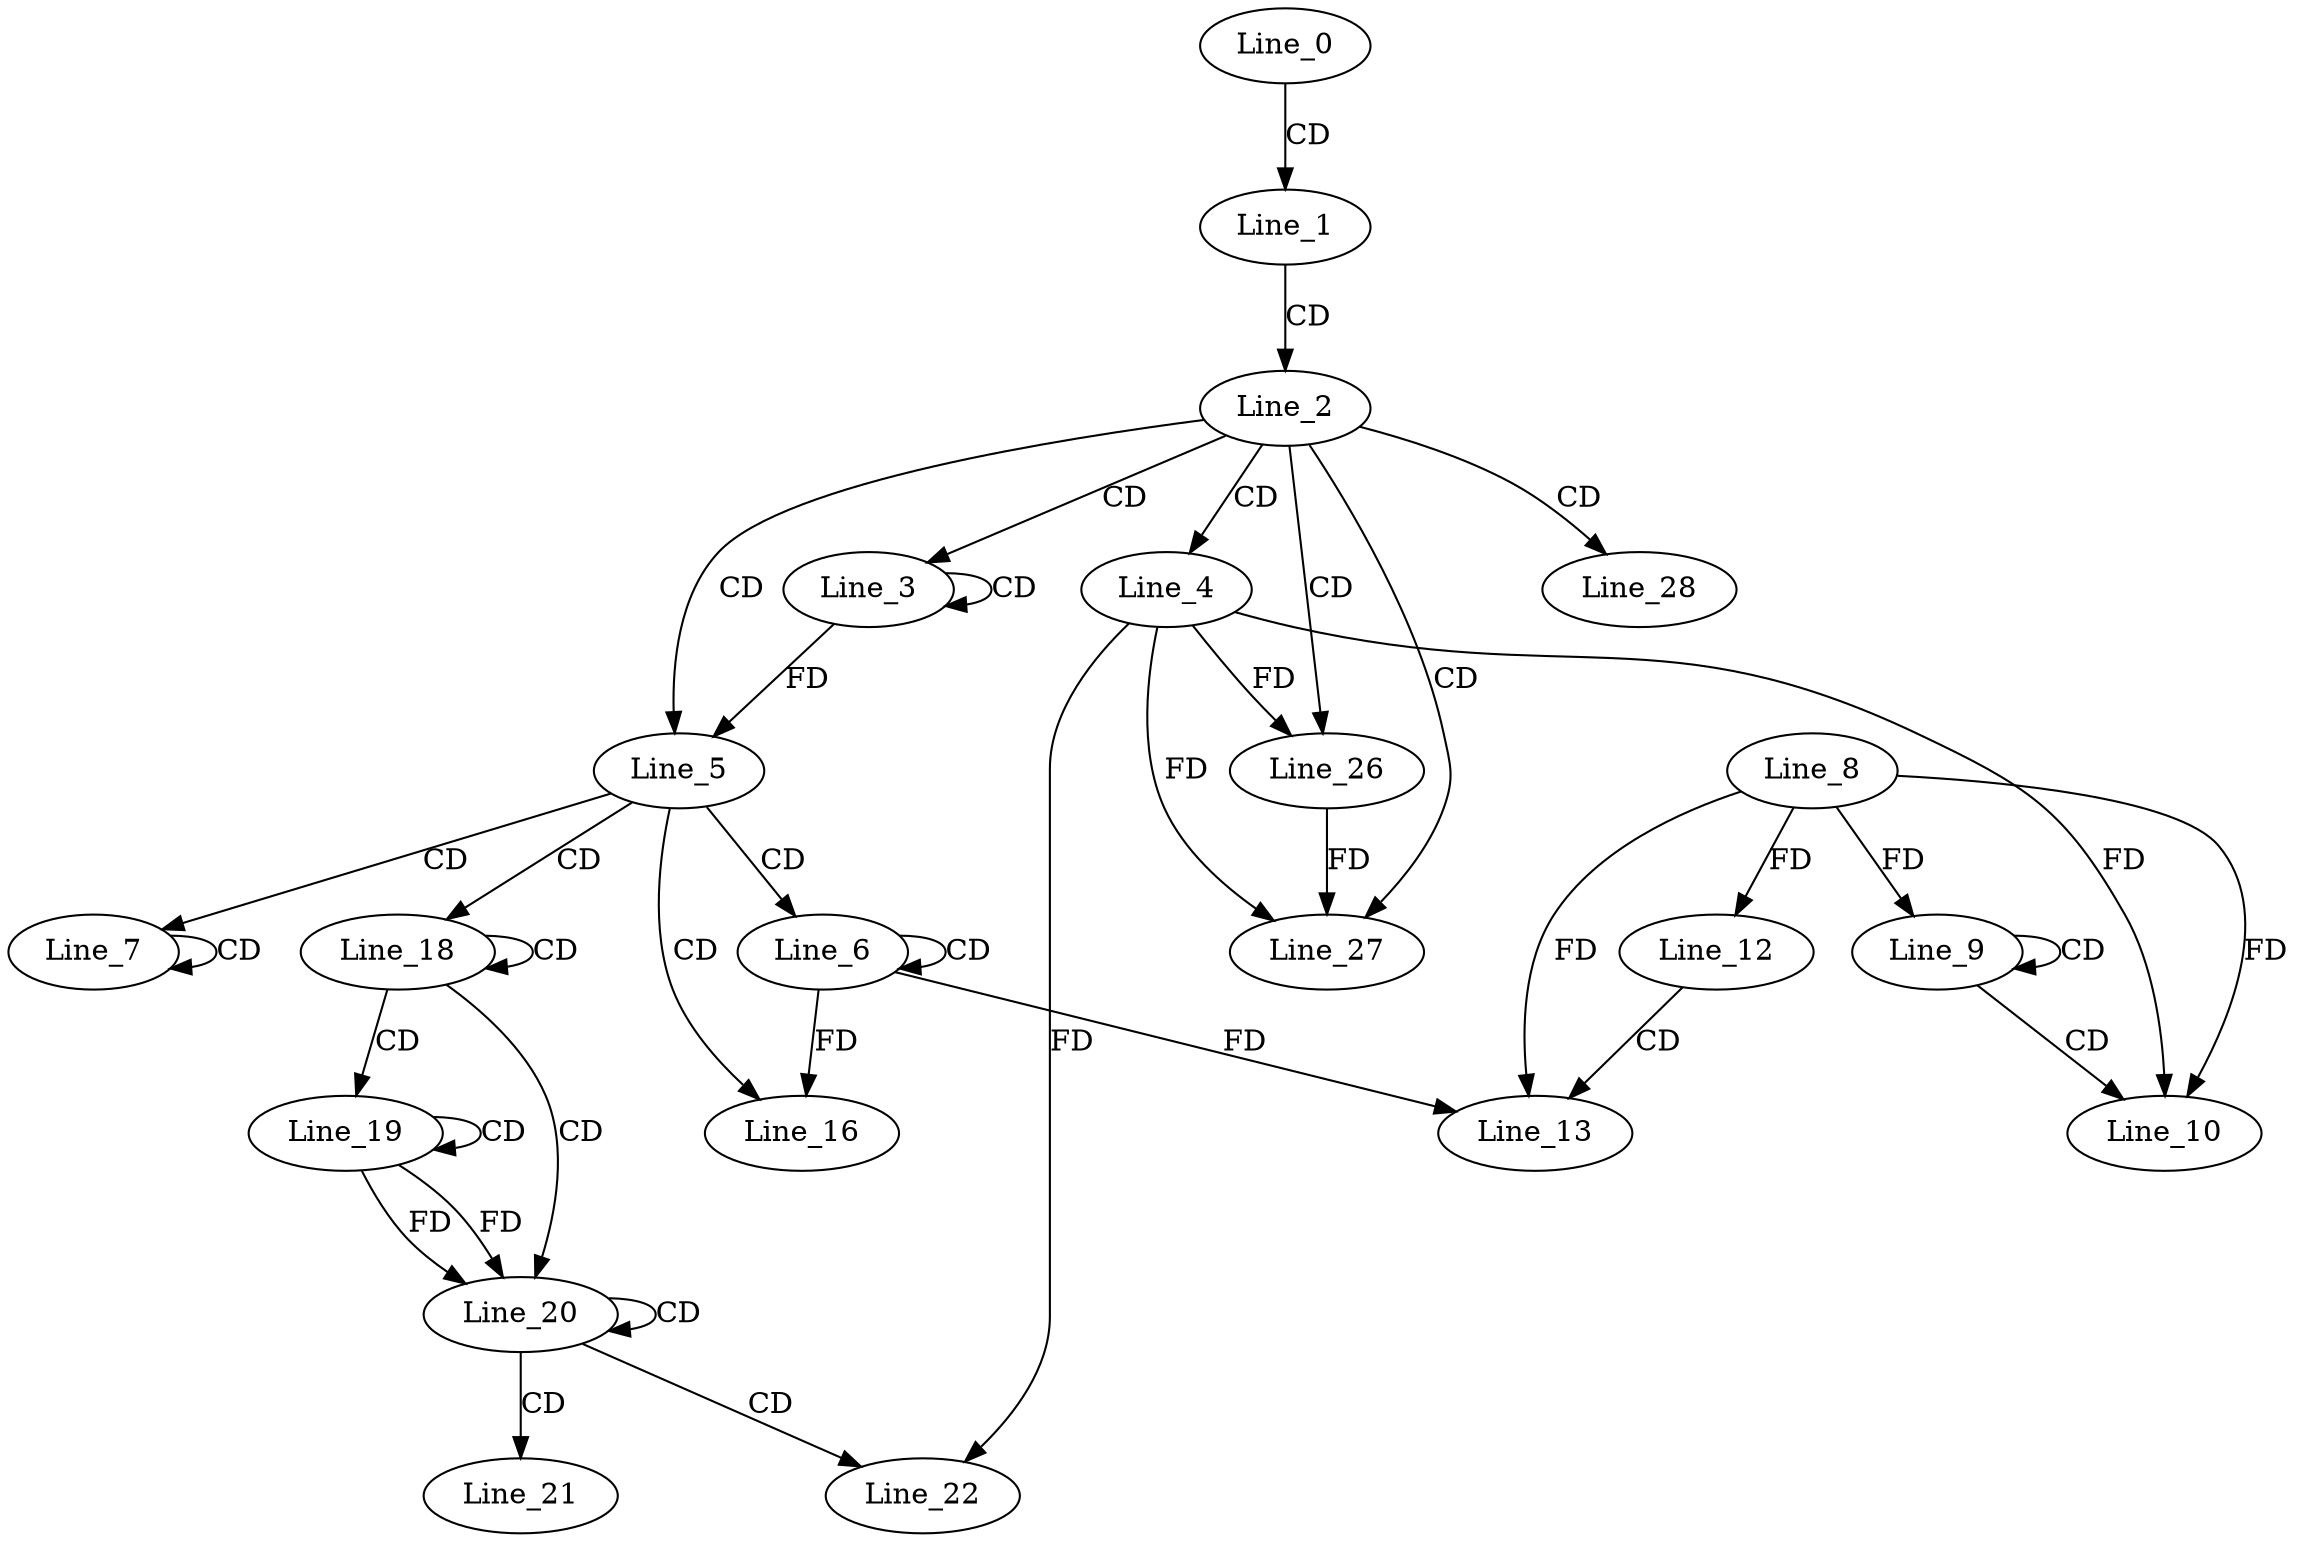 digraph G {
  Line_0;
  Line_1;
  Line_2;
  Line_3;
  Line_3;
  Line_4;
  Line_5;
  Line_6;
  Line_6;
  Line_7;
  Line_7;
  Line_9;
  Line_9;
  Line_8;
  Line_9;
  Line_10;
  Line_12;
  Line_12;
  Line_12;
  Line_13;
  Line_13;
  Line_16;
  Line_18;
  Line_18;
  Line_19;
  Line_19;
  Line_20;
  Line_20;
  Line_21;
  Line_22;
  Line_26;
  Line_26;
  Line_27;
  Line_28;
  Line_0 -> Line_1 [ label="CD" ];
  Line_1 -> Line_2 [ label="CD" ];
  Line_2 -> Line_3 [ label="CD" ];
  Line_3 -> Line_3 [ label="CD" ];
  Line_2 -> Line_4 [ label="CD" ];
  Line_2 -> Line_5 [ label="CD" ];
  Line_3 -> Line_5 [ label="FD" ];
  Line_5 -> Line_6 [ label="CD" ];
  Line_6 -> Line_6 [ label="CD" ];
  Line_5 -> Line_7 [ label="CD" ];
  Line_7 -> Line_7 [ label="CD" ];
  Line_9 -> Line_9 [ label="CD" ];
  Line_8 -> Line_9 [ label="FD" ];
  Line_9 -> Line_10 [ label="CD" ];
  Line_4 -> Line_10 [ label="FD" ];
  Line_8 -> Line_10 [ label="FD" ];
  Line_8 -> Line_12 [ label="FD" ];
  Line_12 -> Line_13 [ label="CD" ];
  Line_6 -> Line_13 [ label="FD" ];
  Line_8 -> Line_13 [ label="FD" ];
  Line_5 -> Line_16 [ label="CD" ];
  Line_6 -> Line_16 [ label="FD" ];
  Line_5 -> Line_18 [ label="CD" ];
  Line_18 -> Line_18 [ label="CD" ];
  Line_18 -> Line_19 [ label="CD" ];
  Line_19 -> Line_19 [ label="CD" ];
  Line_18 -> Line_20 [ label="CD" ];
  Line_19 -> Line_20 [ label="FD" ];
  Line_20 -> Line_20 [ label="CD" ];
  Line_19 -> Line_20 [ label="FD" ];
  Line_20 -> Line_21 [ label="CD" ];
  Line_20 -> Line_22 [ label="CD" ];
  Line_4 -> Line_22 [ label="FD" ];
  Line_2 -> Line_26 [ label="CD" ];
  Line_4 -> Line_26 [ label="FD" ];
  Line_2 -> Line_27 [ label="CD" ];
  Line_4 -> Line_27 [ label="FD" ];
  Line_26 -> Line_27 [ label="FD" ];
  Line_2 -> Line_28 [ label="CD" ];
}
